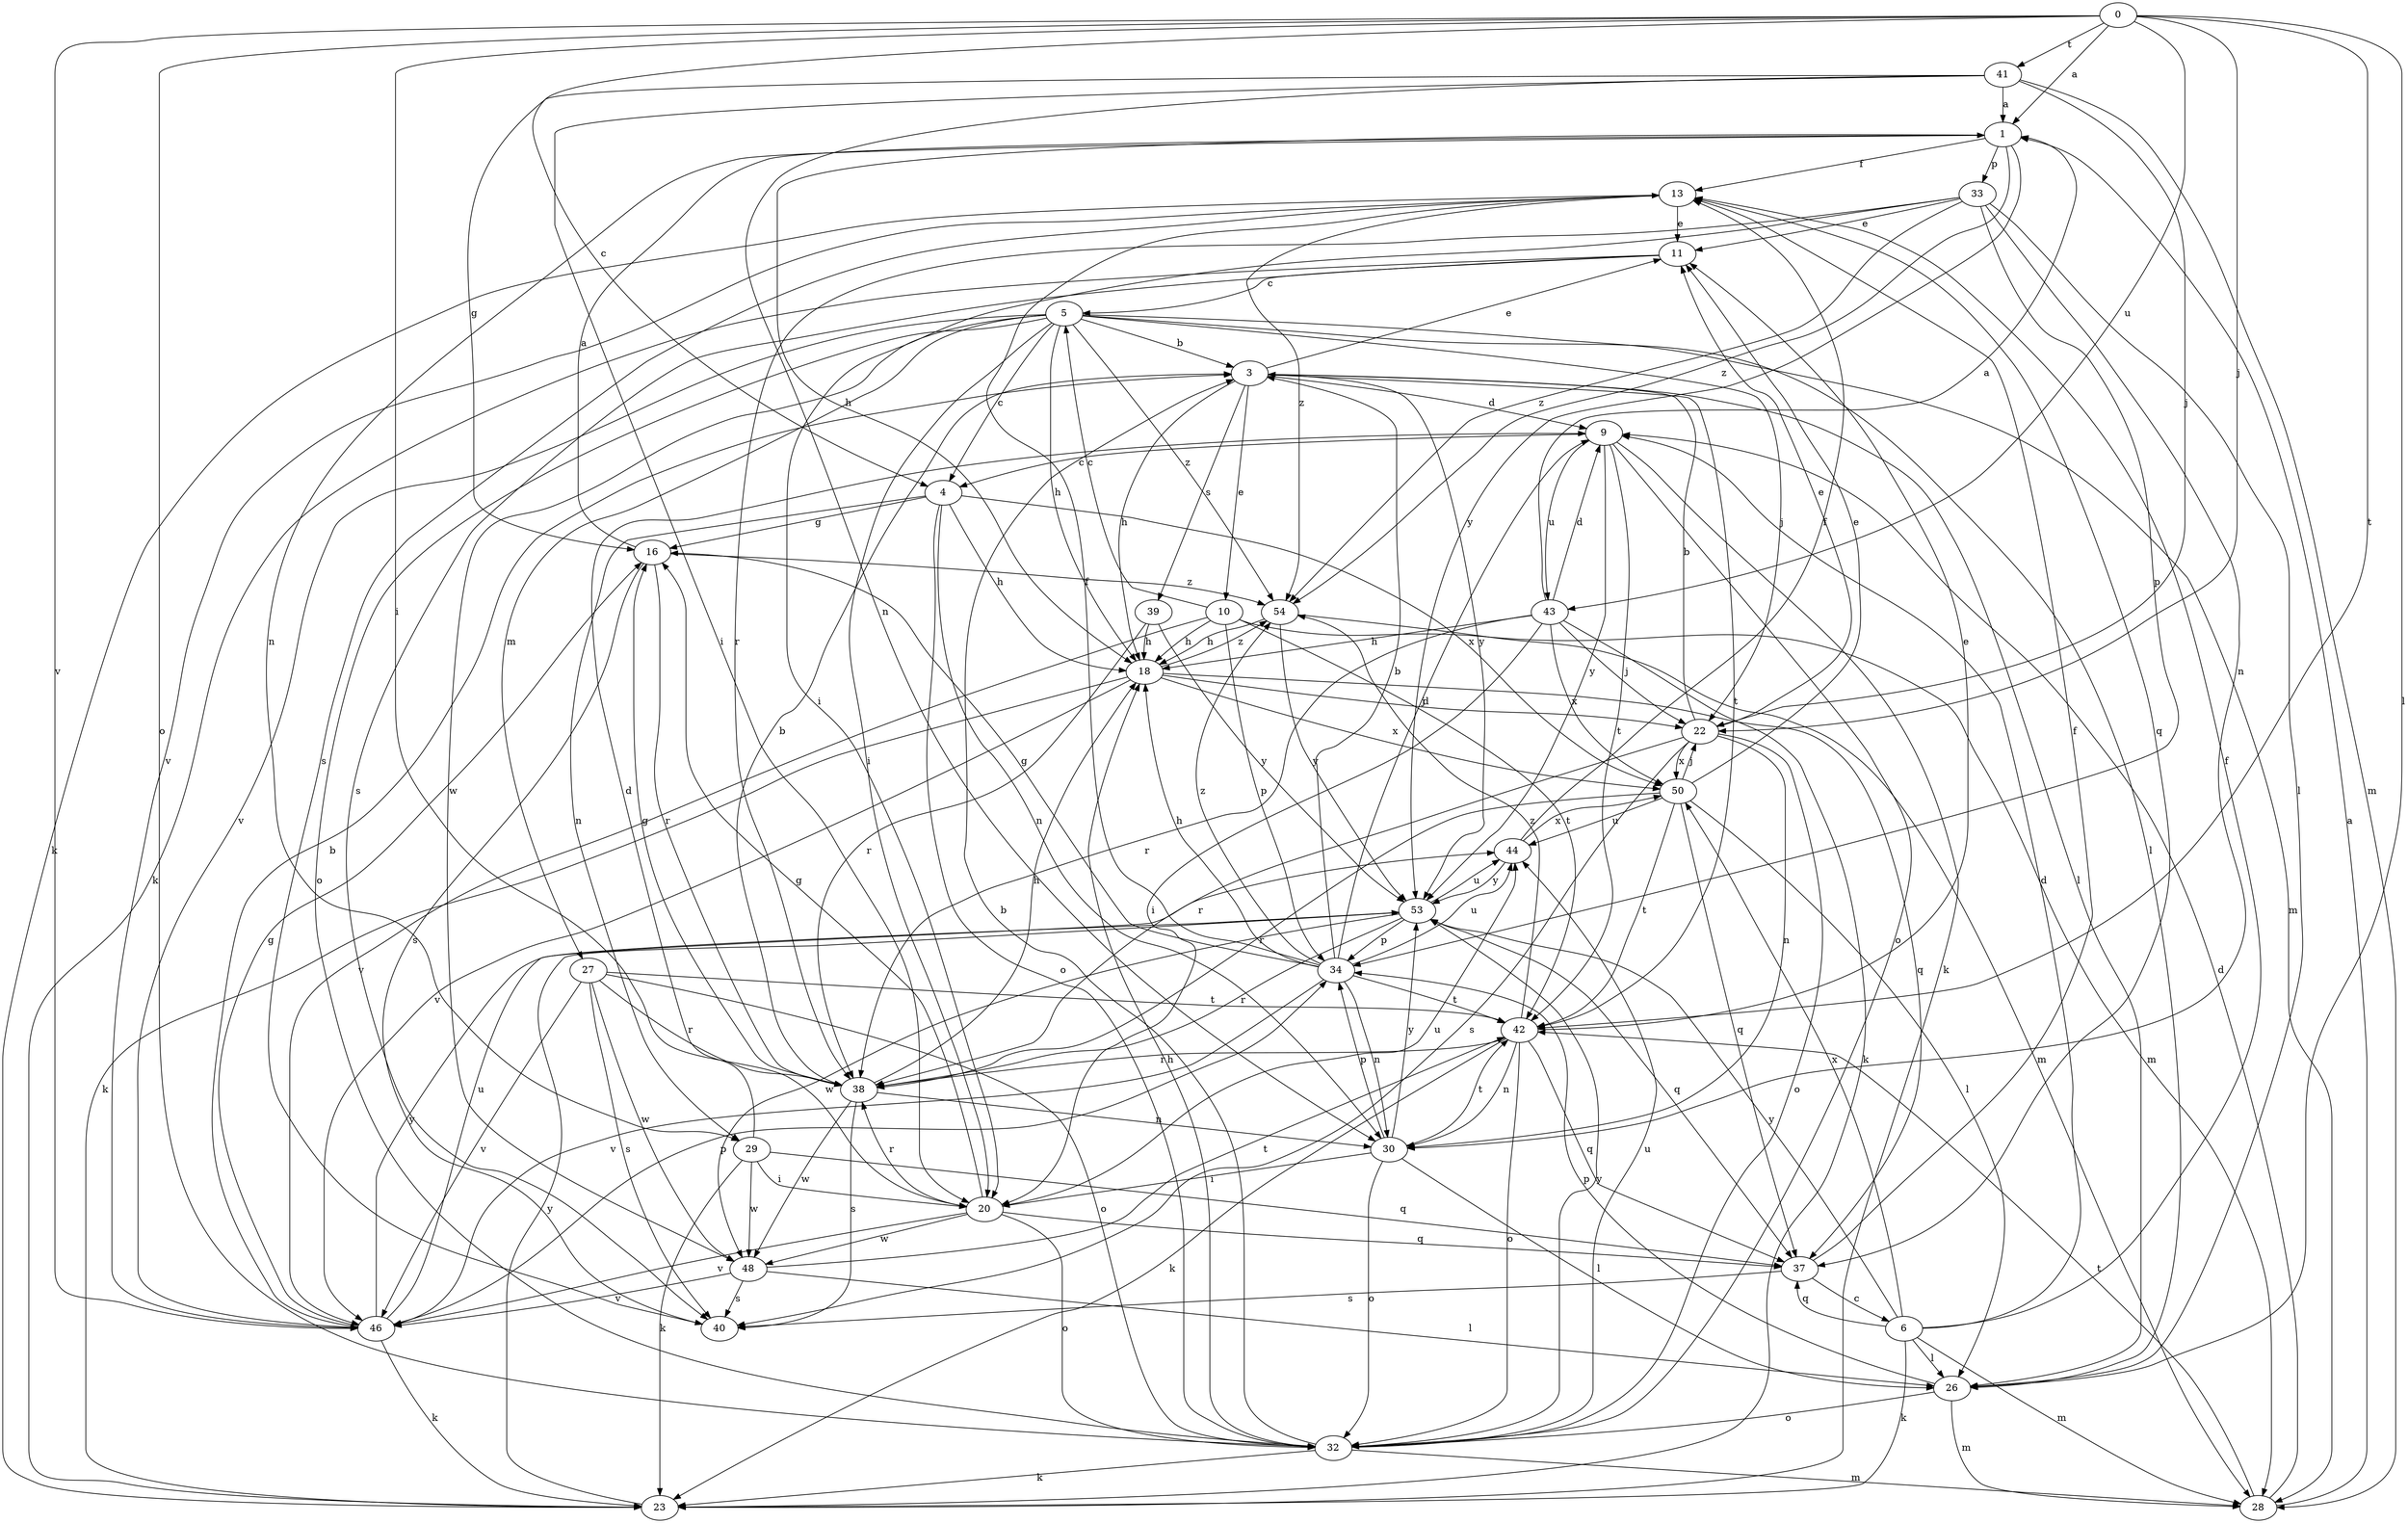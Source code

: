 strict digraph  {
0;
1;
3;
4;
5;
6;
9;
10;
11;
13;
16;
18;
20;
22;
23;
26;
27;
28;
29;
30;
32;
33;
34;
37;
38;
39;
40;
41;
42;
43;
44;
46;
48;
50;
53;
54;
0 -> 1  [label=a];
0 -> 4  [label=c];
0 -> 20  [label=i];
0 -> 22  [label=j];
0 -> 26  [label=l];
0 -> 32  [label=o];
0 -> 41  [label=t];
0 -> 42  [label=t];
0 -> 43  [label=u];
0 -> 46  [label=v];
1 -> 13  [label=f];
1 -> 18  [label=h];
1 -> 29  [label=n];
1 -> 33  [label=p];
1 -> 53  [label=y];
1 -> 54  [label=z];
3 -> 9  [label=d];
3 -> 10  [label=e];
3 -> 11  [label=e];
3 -> 18  [label=h];
3 -> 26  [label=l];
3 -> 39  [label=s];
3 -> 42  [label=t];
3 -> 53  [label=y];
4 -> 16  [label=g];
4 -> 18  [label=h];
4 -> 29  [label=n];
4 -> 30  [label=n];
4 -> 32  [label=o];
4 -> 50  [label=x];
5 -> 3  [label=b];
5 -> 4  [label=c];
5 -> 18  [label=h];
5 -> 20  [label=i];
5 -> 22  [label=j];
5 -> 26  [label=l];
5 -> 27  [label=m];
5 -> 28  [label=m];
5 -> 32  [label=o];
5 -> 46  [label=v];
5 -> 48  [label=w];
5 -> 54  [label=z];
6 -> 9  [label=d];
6 -> 13  [label=f];
6 -> 23  [label=k];
6 -> 26  [label=l];
6 -> 28  [label=m];
6 -> 37  [label=q];
6 -> 50  [label=x];
6 -> 53  [label=y];
9 -> 4  [label=c];
9 -> 23  [label=k];
9 -> 32  [label=o];
9 -> 42  [label=t];
9 -> 43  [label=u];
9 -> 53  [label=y];
10 -> 5  [label=c];
10 -> 18  [label=h];
10 -> 28  [label=m];
10 -> 34  [label=p];
10 -> 42  [label=t];
10 -> 46  [label=v];
11 -> 5  [label=c];
11 -> 23  [label=k];
11 -> 40  [label=s];
13 -> 11  [label=e];
13 -> 23  [label=k];
13 -> 37  [label=q];
13 -> 40  [label=s];
13 -> 46  [label=v];
13 -> 54  [label=z];
16 -> 1  [label=a];
16 -> 38  [label=r];
16 -> 40  [label=s];
16 -> 54  [label=z];
18 -> 22  [label=j];
18 -> 23  [label=k];
18 -> 37  [label=q];
18 -> 46  [label=v];
18 -> 50  [label=x];
18 -> 54  [label=z];
20 -> 16  [label=g];
20 -> 32  [label=o];
20 -> 37  [label=q];
20 -> 38  [label=r];
20 -> 44  [label=u];
20 -> 46  [label=v];
20 -> 48  [label=w];
22 -> 3  [label=b];
22 -> 11  [label=e];
22 -> 30  [label=n];
22 -> 32  [label=o];
22 -> 38  [label=r];
22 -> 40  [label=s];
22 -> 50  [label=x];
23 -> 53  [label=y];
26 -> 28  [label=m];
26 -> 32  [label=o];
26 -> 34  [label=p];
27 -> 32  [label=o];
27 -> 38  [label=r];
27 -> 40  [label=s];
27 -> 42  [label=t];
27 -> 46  [label=v];
27 -> 48  [label=w];
28 -> 1  [label=a];
28 -> 9  [label=d];
28 -> 42  [label=t];
29 -> 9  [label=d];
29 -> 20  [label=i];
29 -> 23  [label=k];
29 -> 37  [label=q];
29 -> 48  [label=w];
30 -> 20  [label=i];
30 -> 26  [label=l];
30 -> 32  [label=o];
30 -> 34  [label=p];
30 -> 42  [label=t];
30 -> 53  [label=y];
32 -> 3  [label=b];
32 -> 18  [label=h];
32 -> 23  [label=k];
32 -> 28  [label=m];
32 -> 44  [label=u];
32 -> 53  [label=y];
33 -> 11  [label=e];
33 -> 20  [label=i];
33 -> 26  [label=l];
33 -> 30  [label=n];
33 -> 34  [label=p];
33 -> 38  [label=r];
33 -> 54  [label=z];
34 -> 3  [label=b];
34 -> 9  [label=d];
34 -> 13  [label=f];
34 -> 16  [label=g];
34 -> 18  [label=h];
34 -> 30  [label=n];
34 -> 42  [label=t];
34 -> 44  [label=u];
34 -> 46  [label=v];
34 -> 54  [label=z];
37 -> 6  [label=c];
37 -> 13  [label=f];
37 -> 40  [label=s];
38 -> 3  [label=b];
38 -> 16  [label=g];
38 -> 18  [label=h];
38 -> 30  [label=n];
38 -> 40  [label=s];
38 -> 48  [label=w];
39 -> 18  [label=h];
39 -> 38  [label=r];
39 -> 53  [label=y];
41 -> 1  [label=a];
41 -> 16  [label=g];
41 -> 20  [label=i];
41 -> 22  [label=j];
41 -> 28  [label=m];
41 -> 30  [label=n];
42 -> 11  [label=e];
42 -> 23  [label=k];
42 -> 30  [label=n];
42 -> 32  [label=o];
42 -> 37  [label=q];
42 -> 38  [label=r];
42 -> 54  [label=z];
43 -> 1  [label=a];
43 -> 9  [label=d];
43 -> 18  [label=h];
43 -> 20  [label=i];
43 -> 22  [label=j];
43 -> 23  [label=k];
43 -> 38  [label=r];
43 -> 50  [label=x];
44 -> 13  [label=f];
44 -> 50  [label=x];
44 -> 53  [label=y];
46 -> 3  [label=b];
46 -> 16  [label=g];
46 -> 23  [label=k];
46 -> 34  [label=p];
46 -> 44  [label=u];
46 -> 53  [label=y];
48 -> 26  [label=l];
48 -> 40  [label=s];
48 -> 42  [label=t];
48 -> 46  [label=v];
50 -> 11  [label=e];
50 -> 22  [label=j];
50 -> 26  [label=l];
50 -> 37  [label=q];
50 -> 38  [label=r];
50 -> 42  [label=t];
50 -> 44  [label=u];
53 -> 34  [label=p];
53 -> 37  [label=q];
53 -> 38  [label=r];
53 -> 44  [label=u];
53 -> 48  [label=w];
54 -> 18  [label=h];
54 -> 28  [label=m];
54 -> 53  [label=y];
}
